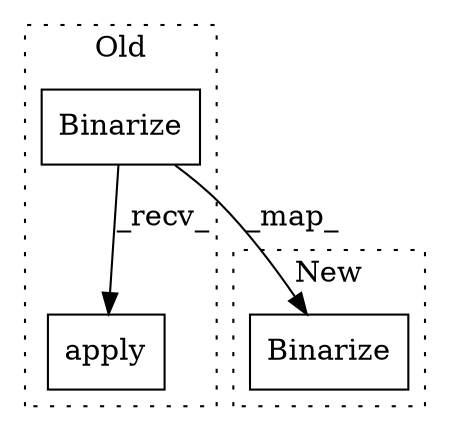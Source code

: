 digraph G {
subgraph cluster0 {
1 [label="Binarize" a="32" s="1753,1782" l="9,1" shape="box"];
3 [label="apply" a="32" s="1784,1792" l="6,1" shape="box"];
label = "Old";
style="dotted";
}
subgraph cluster1 {
2 [label="Binarize" a="32" s="5012,5041" l="9,1" shape="box"];
label = "New";
style="dotted";
}
1 -> 3 [label="_recv_"];
1 -> 2 [label="_map_"];
}